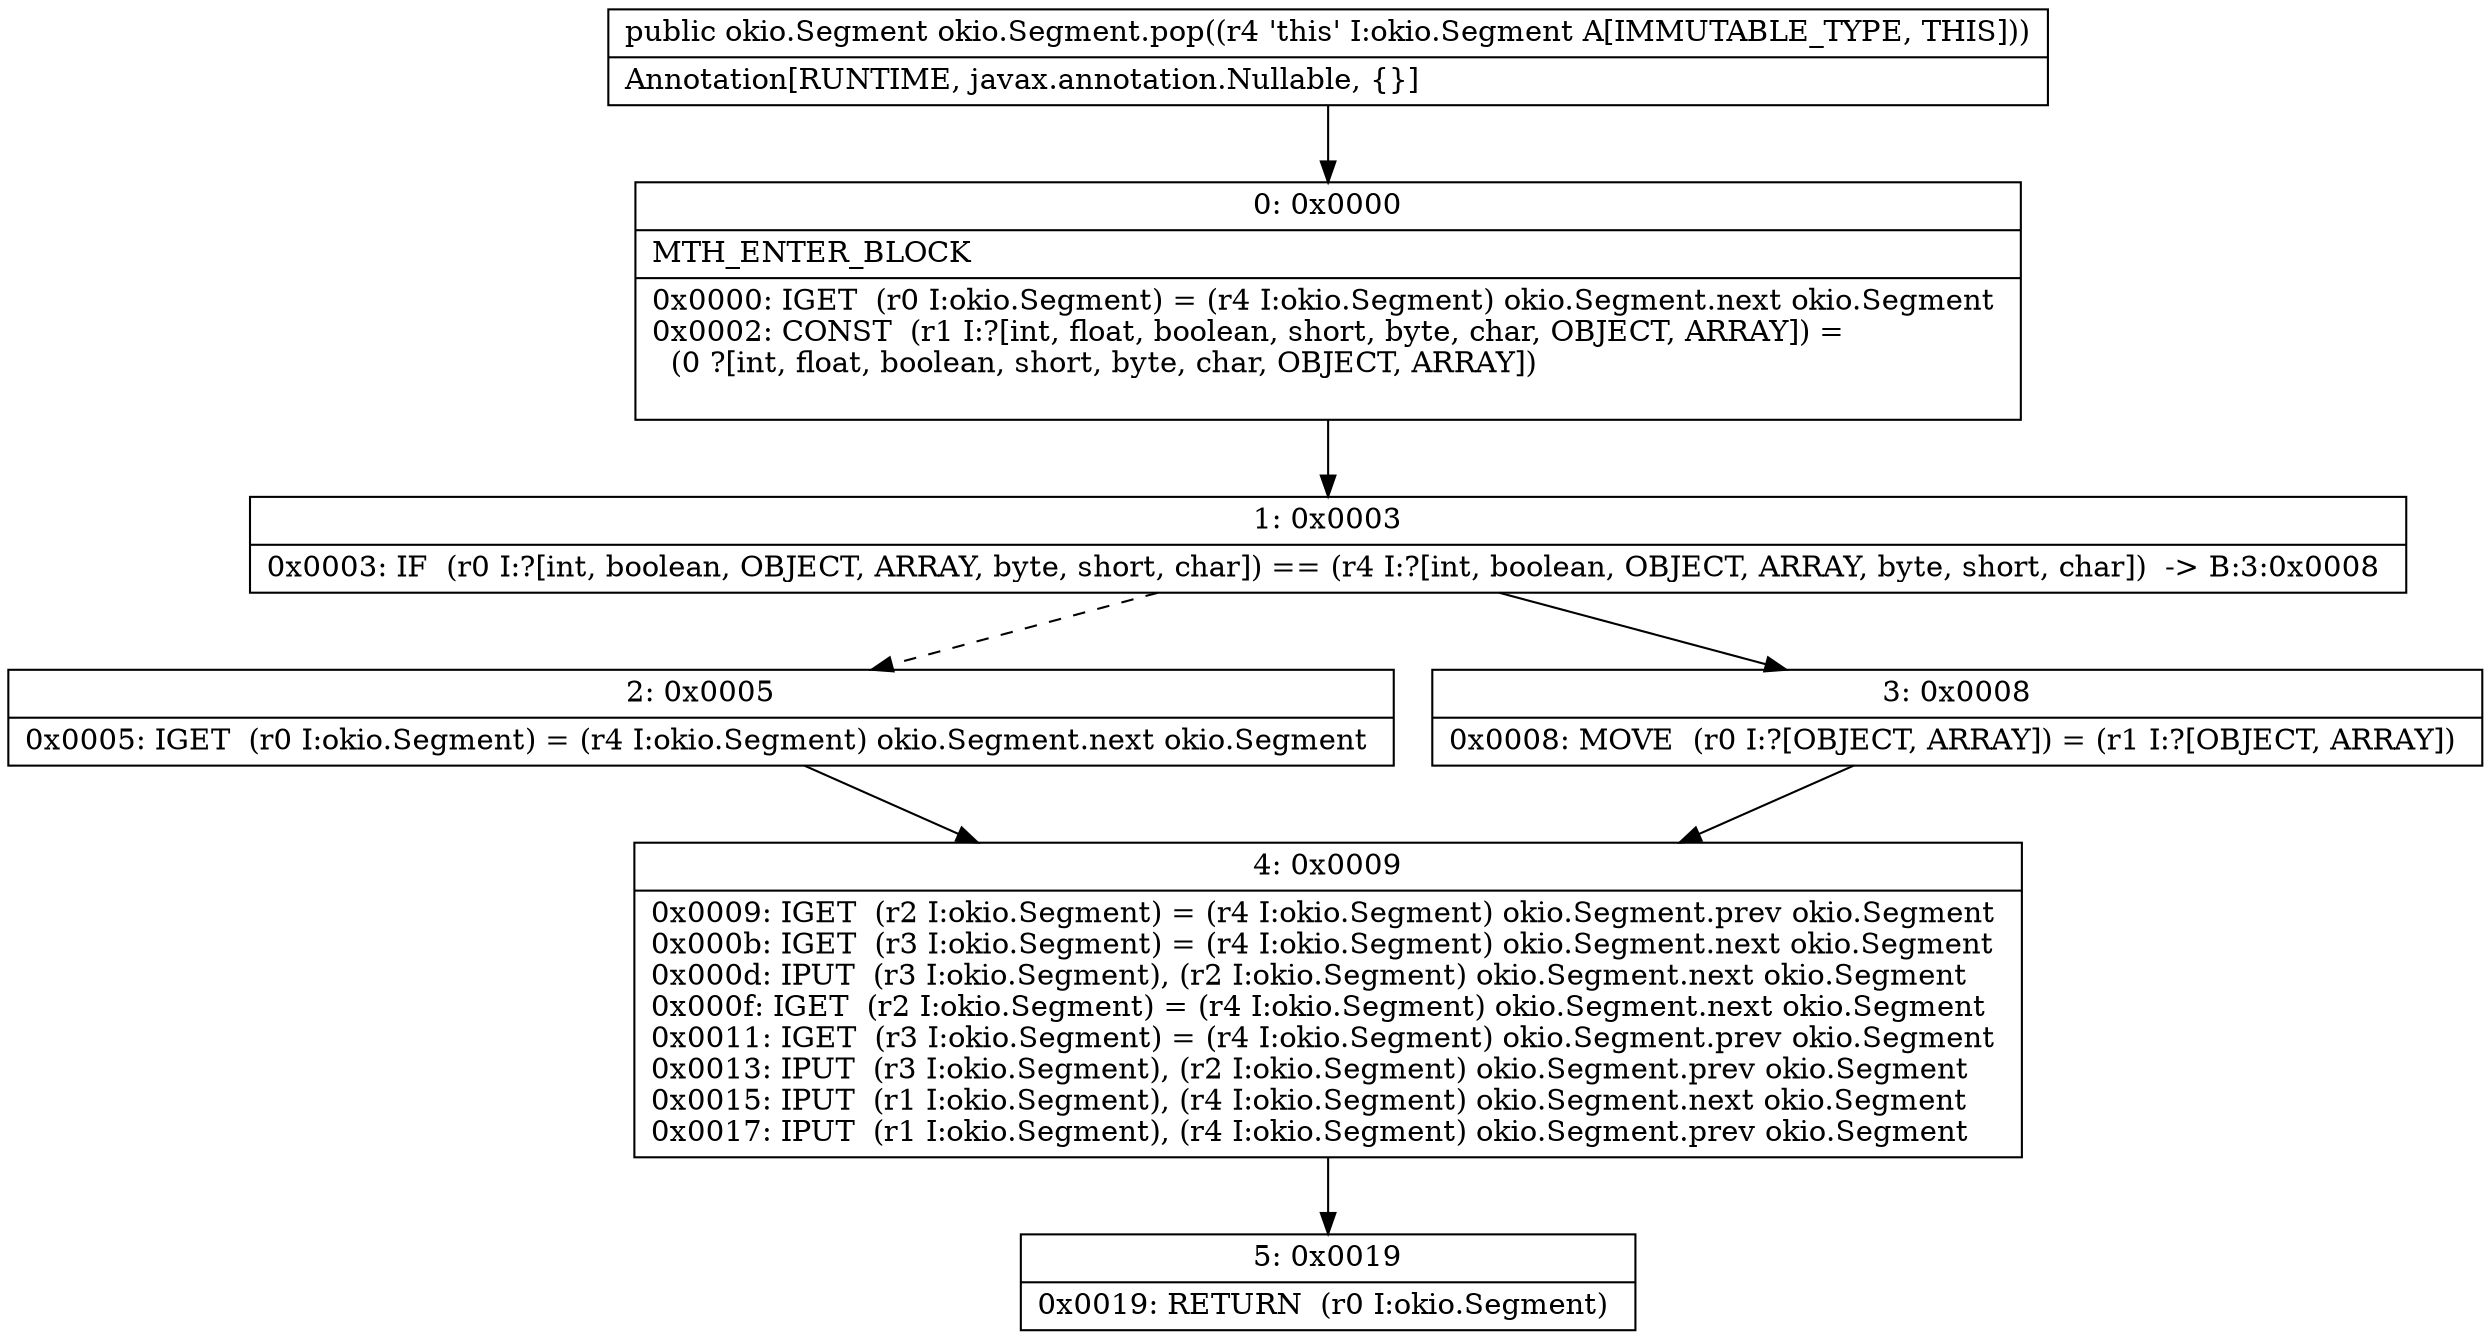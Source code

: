 digraph "CFG forokio.Segment.pop()Lokio\/Segment;" {
Node_0 [shape=record,label="{0\:\ 0x0000|MTH_ENTER_BLOCK\l|0x0000: IGET  (r0 I:okio.Segment) = (r4 I:okio.Segment) okio.Segment.next okio.Segment \l0x0002: CONST  (r1 I:?[int, float, boolean, short, byte, char, OBJECT, ARRAY]) = \l  (0 ?[int, float, boolean, short, byte, char, OBJECT, ARRAY])\l \l}"];
Node_1 [shape=record,label="{1\:\ 0x0003|0x0003: IF  (r0 I:?[int, boolean, OBJECT, ARRAY, byte, short, char]) == (r4 I:?[int, boolean, OBJECT, ARRAY, byte, short, char])  \-\> B:3:0x0008 \l}"];
Node_2 [shape=record,label="{2\:\ 0x0005|0x0005: IGET  (r0 I:okio.Segment) = (r4 I:okio.Segment) okio.Segment.next okio.Segment \l}"];
Node_3 [shape=record,label="{3\:\ 0x0008|0x0008: MOVE  (r0 I:?[OBJECT, ARRAY]) = (r1 I:?[OBJECT, ARRAY]) \l}"];
Node_4 [shape=record,label="{4\:\ 0x0009|0x0009: IGET  (r2 I:okio.Segment) = (r4 I:okio.Segment) okio.Segment.prev okio.Segment \l0x000b: IGET  (r3 I:okio.Segment) = (r4 I:okio.Segment) okio.Segment.next okio.Segment \l0x000d: IPUT  (r3 I:okio.Segment), (r2 I:okio.Segment) okio.Segment.next okio.Segment \l0x000f: IGET  (r2 I:okio.Segment) = (r4 I:okio.Segment) okio.Segment.next okio.Segment \l0x0011: IGET  (r3 I:okio.Segment) = (r4 I:okio.Segment) okio.Segment.prev okio.Segment \l0x0013: IPUT  (r3 I:okio.Segment), (r2 I:okio.Segment) okio.Segment.prev okio.Segment \l0x0015: IPUT  (r1 I:okio.Segment), (r4 I:okio.Segment) okio.Segment.next okio.Segment \l0x0017: IPUT  (r1 I:okio.Segment), (r4 I:okio.Segment) okio.Segment.prev okio.Segment \l}"];
Node_5 [shape=record,label="{5\:\ 0x0019|0x0019: RETURN  (r0 I:okio.Segment) \l}"];
MethodNode[shape=record,label="{public okio.Segment okio.Segment.pop((r4 'this' I:okio.Segment A[IMMUTABLE_TYPE, THIS]))  | Annotation[RUNTIME, javax.annotation.Nullable, \{\}]\l}"];
MethodNode -> Node_0;
Node_0 -> Node_1;
Node_1 -> Node_2[style=dashed];
Node_1 -> Node_3;
Node_2 -> Node_4;
Node_3 -> Node_4;
Node_4 -> Node_5;
}

